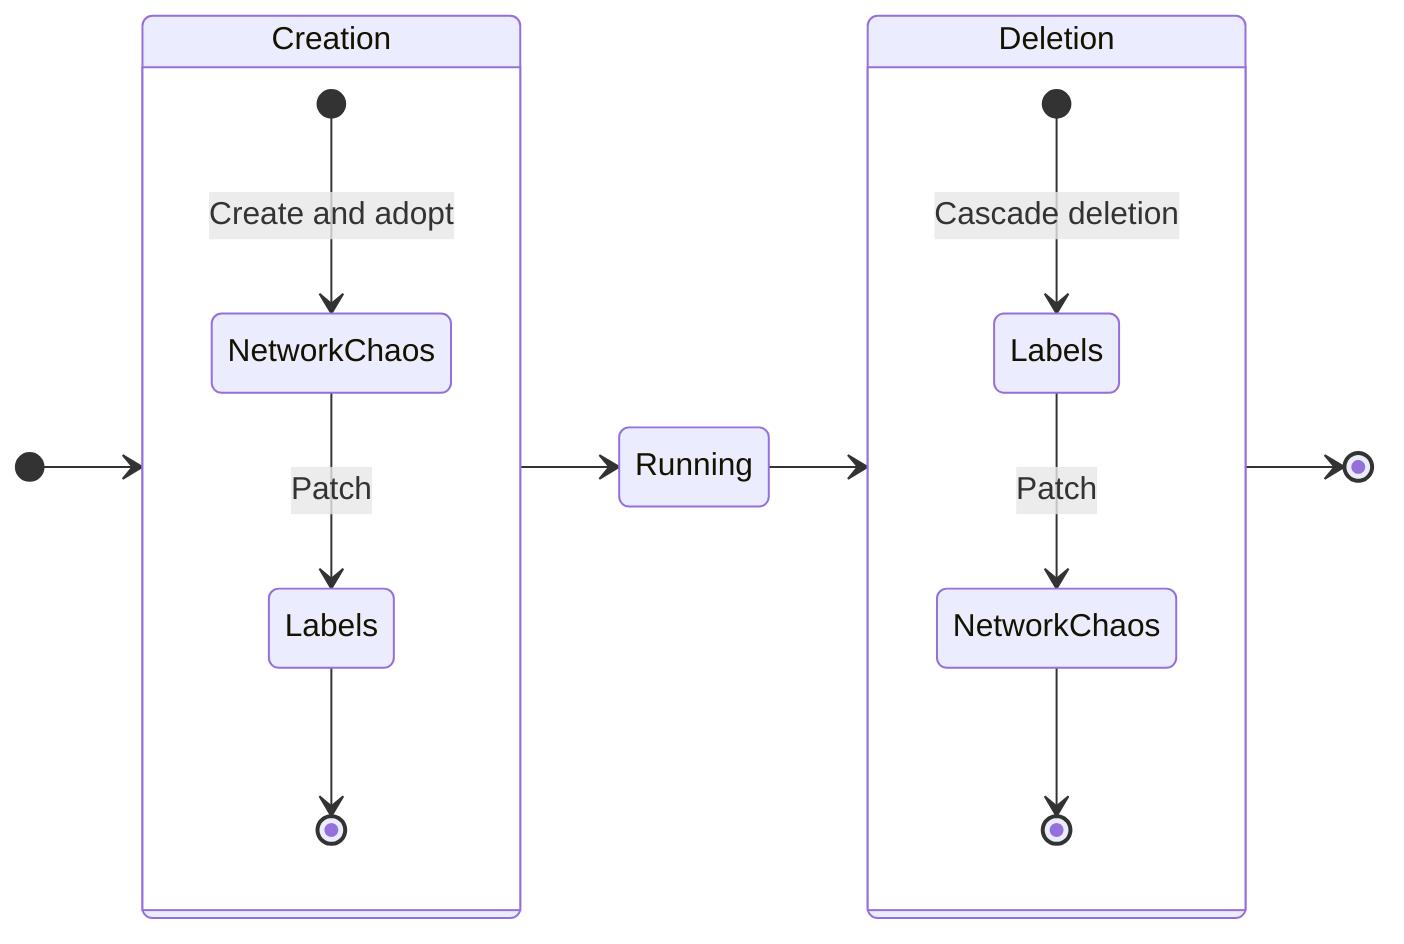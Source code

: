 stateDiagram-v2
    
    direction LR
    
    state Creation {
        state "NetworkChaos" as nc0
        state "Labels" as l0
        [*] --> nc0: Create and adopt
        nc0 --> l0: Patch
        l0 --> [*]
    }
    [*] --> Creation

    Creation --> Running
    
    state Deletion {
        state "NetworkChaos" as nc1
        state "Labels" as l1
        [*] --> l1: Cascade deletion
        l1 --> nc1: Patch
        nc1 --> [*]
    }
    Running --> Deletion
    Deletion --> [*]